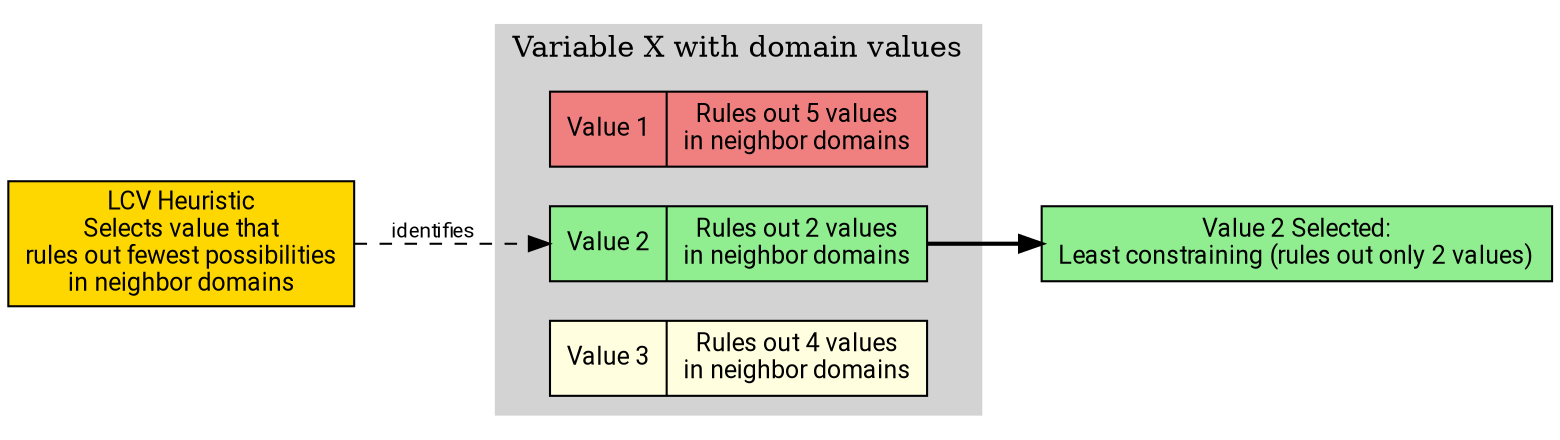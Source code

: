 digraph lcv_heuristic {
  rankdir=LR;
  node [shape=record, style=filled, fillcolor=lightskyblue, fontname="Roboto", fontsize=12];
  edge [fontname="Roboto", fontsize=10];
  
  subgraph cluster_0 {
    label = "Variable X with domain values";
    color = lightgrey;
    style = filled;
    
    val1 [label="{Value 1|Rules out 5 values\nin neighbor domains}", fillcolor=lightcoral];
    val2 [label="{Value 2|Rules out 2 values\nin neighbor domains}", fillcolor=lightgreen];
    val3 [label="{Value 3|Rules out 4 values\nin neighbor domains}", fillcolor=lightyellow];
  }

  lcv [label="LCV Heuristic\nSelects value that\nrules out fewest possibilities\nin neighbor domains", shape=box, fillcolor=gold];
  result [label="Value 2 Selected:\nLeast constraining (rules out only 2 values)", shape=box, fillcolor=lightgreen];
  
  lcv -> val2 [style=dashed, label="identifies"];
  val2 -> result [style=bold];
}
